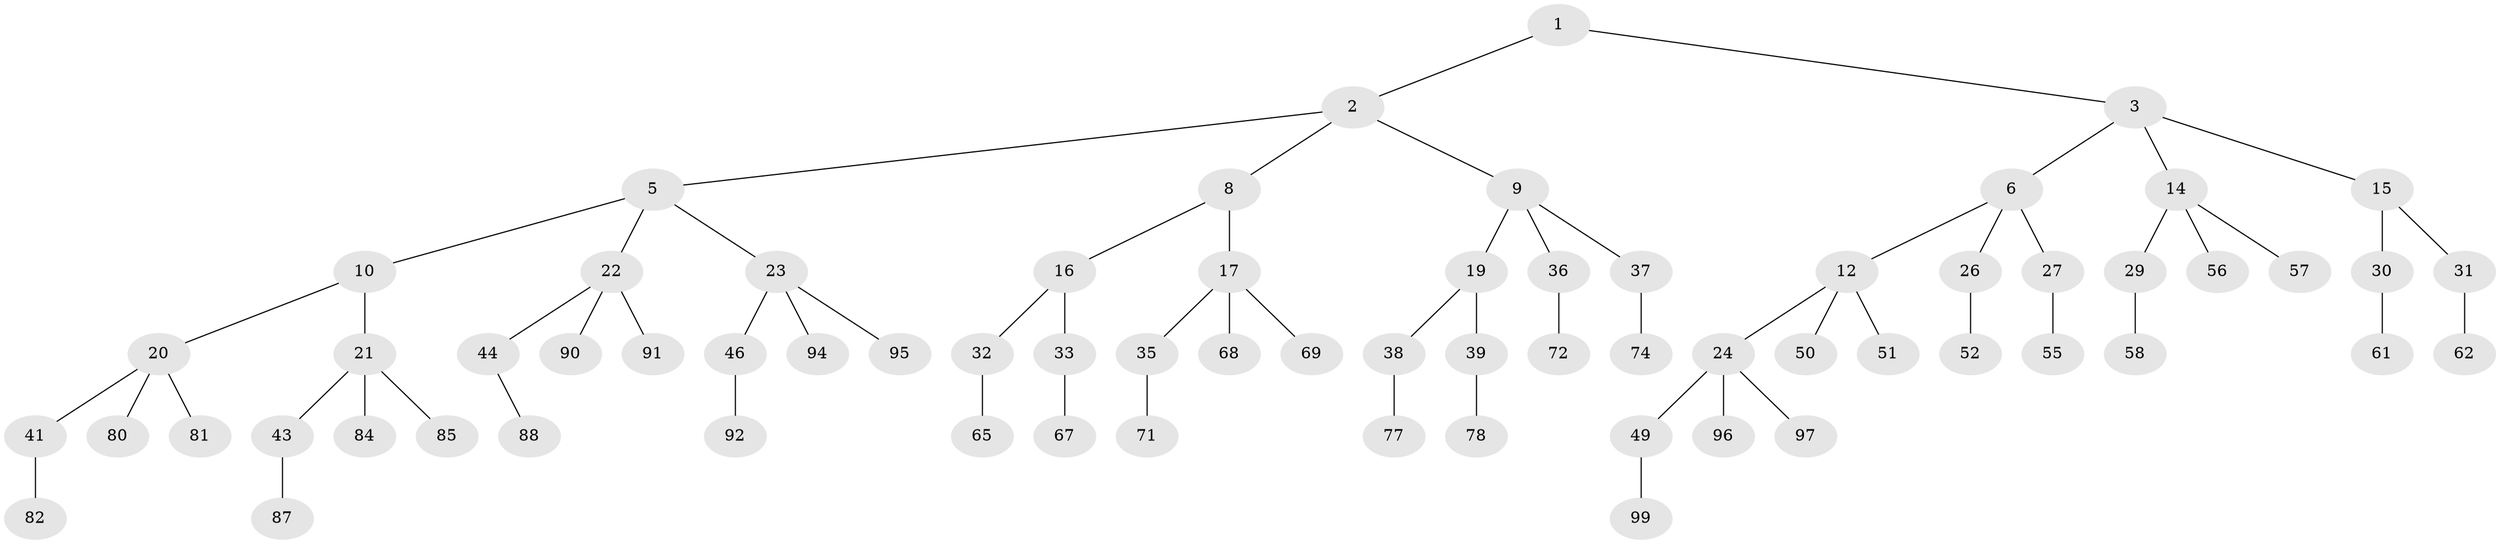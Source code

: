 // original degree distribution, {2: 0.02, 3: 0.48, 1: 0.5}
// Generated by graph-tools (version 1.1) at 2025/38/02/21/25 10:38:56]
// undirected, 69 vertices, 68 edges
graph export_dot {
graph [start="1"]
  node [color=gray90,style=filled];
  1;
  2 [latent=1,super="+4"];
  3 [latent=1,super="+7"];
  5 [latent=0.5,super="+11"];
  6 [latent=0.5,super="+13"];
  8 [latent=0.333333];
  9 [latent=0.333333,super="+18"];
  10 [latent=0.333333];
  12 [latent=0.333333,super="+25"];
  14 [latent=0.333333,super="+28"];
  15 [latent=0.333333];
  16 [latent=0.25];
  17 [latent=0.25,super="+34"];
  19 [latent=0.25];
  20 [latent=0.25,super="+40"];
  21 [latent=0.25,super="+42"];
  22 [latent=0.25,super="+45"];
  23 [latent=0.25,super="+47"];
  24 [latent=0.25,super="+48"];
  26 [latent=0.25,super="+53"];
  27 [latent=0.25,super="+54"];
  29 [latent=0.25,super="+59"];
  30 [latent=0.25,super="+60"];
  31 [latent=0.25,super="+63"];
  32 [latent=0.2,super="+64"];
  33 [latent=0.2,super="+66"];
  35 [latent=0.2,super="+70"];
  36 [latent=0.2,super="+73"];
  37 [latent=0.2,super="+75"];
  38 [latent=0.2,super="+76"];
  39 [latent=0.2,super="+79"];
  41 [latent=0.2,super="+83"];
  43 [latent=0.2,super="+86"];
  44 [latent=0.2,super="+89"];
  46 [latent=0.2,super="+93"];
  49 [latent=0.2,super="+98"];
  50 [latent=0.2,super="+100"];
  51 [latent=0.2];
  52 [latent=0.2];
  55 [latent=0.2];
  56 [latent=0.2];
  57 [latent=0.2];
  58 [latent=0.2];
  61 [latent=0.2];
  62 [latent=0.2];
  65 [latent=0.166667];
  67 [latent=0.166667];
  68 [latent=0.166667];
  69 [latent=0.166667];
  71 [latent=0.166667];
  72 [latent=0.166667];
  74 [latent=0.166667];
  77 [latent=0.166667];
  78 [latent=0.166667];
  80 [latent=0.166667];
  81 [latent=0.166667];
  82 [latent=0.166667];
  84 [latent=0.166667];
  85 [latent=0.166667];
  87 [latent=0.166667];
  88 [latent=0.166667];
  90 [latent=0.166667];
  91 [latent=0.166667];
  92 [latent=0.166667];
  94 [latent=0.166667];
  95 [latent=0.166667];
  96 [latent=0.166667];
  97 [latent=0.166667];
  99 [latent=0.166667];
  1 -- 2;
  1 -- 3;
  2 -- 5;
  2 -- 8;
  2 -- 9;
  3 -- 6;
  3 -- 14;
  3 -- 15;
  5 -- 10;
  5 -- 22;
  5 -- 23;
  6 -- 12;
  6 -- 26;
  6 -- 27;
  8 -- 16;
  8 -- 17;
  9 -- 19;
  9 -- 36;
  9 -- 37;
  10 -- 20;
  10 -- 21;
  12 -- 24;
  12 -- 50;
  12 -- 51;
  14 -- 29;
  14 -- 56;
  14 -- 57;
  15 -- 30;
  15 -- 31;
  16 -- 32;
  16 -- 33;
  17 -- 35;
  17 -- 68;
  17 -- 69;
  19 -- 38;
  19 -- 39;
  20 -- 41;
  20 -- 80;
  20 -- 81;
  21 -- 43;
  21 -- 85;
  21 -- 84;
  22 -- 44;
  22 -- 90;
  22 -- 91;
  23 -- 46;
  23 -- 95;
  23 -- 94;
  24 -- 49;
  24 -- 97;
  24 -- 96;
  26 -- 52;
  27 -- 55;
  29 -- 58;
  30 -- 61;
  31 -- 62;
  32 -- 65;
  33 -- 67;
  35 -- 71;
  36 -- 72;
  37 -- 74;
  38 -- 77;
  39 -- 78;
  41 -- 82;
  43 -- 87;
  44 -- 88;
  46 -- 92;
  49 -- 99;
}
